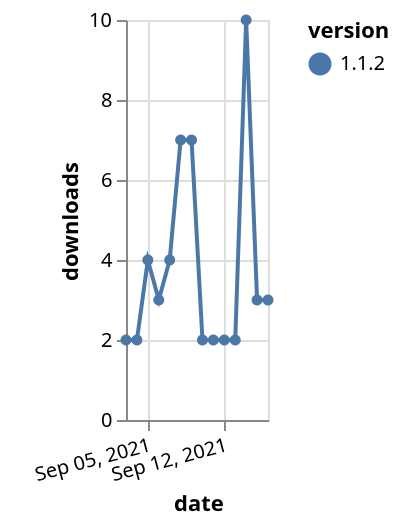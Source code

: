 {"$schema": "https://vega.github.io/schema/vega-lite/v5.json", "description": "A simple bar chart with embedded data.", "data": {"values": [{"date": "2021-09-03", "total": 4673, "delta": 2, "version": "1.1.2"}, {"date": "2021-09-04", "total": 4675, "delta": 2, "version": "1.1.2"}, {"date": "2021-09-05", "total": 4679, "delta": 4, "version": "1.1.2"}, {"date": "2021-09-06", "total": 4682, "delta": 3, "version": "1.1.2"}, {"date": "2021-09-07", "total": 4686, "delta": 4, "version": "1.1.2"}, {"date": "2021-09-08", "total": 4693, "delta": 7, "version": "1.1.2"}, {"date": "2021-09-09", "total": 4700, "delta": 7, "version": "1.1.2"}, {"date": "2021-09-10", "total": 4702, "delta": 2, "version": "1.1.2"}, {"date": "2021-09-11", "total": 4704, "delta": 2, "version": "1.1.2"}, {"date": "2021-09-12", "total": 4706, "delta": 2, "version": "1.1.2"}, {"date": "2021-09-13", "total": 4708, "delta": 2, "version": "1.1.2"}, {"date": "2021-09-14", "total": 4718, "delta": 10, "version": "1.1.2"}, {"date": "2021-09-15", "total": 4721, "delta": 3, "version": "1.1.2"}, {"date": "2021-09-16", "total": 4724, "delta": 3, "version": "1.1.2"}]}, "width": "container", "mark": {"type": "line", "point": {"filled": true}}, "encoding": {"x": {"field": "date", "type": "temporal", "timeUnit": "yearmonthdate", "title": "date", "axis": {"labelAngle": -15}}, "y": {"field": "delta", "type": "quantitative", "title": "downloads"}, "color": {"field": "version", "type": "nominal"}, "tooltip": {"field": "delta"}}}